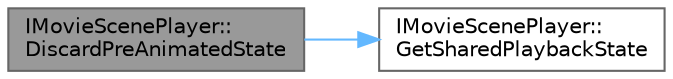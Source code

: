 digraph "IMovieScenePlayer::DiscardPreAnimatedState"
{
 // INTERACTIVE_SVG=YES
 // LATEX_PDF_SIZE
  bgcolor="transparent";
  edge [fontname=Helvetica,fontsize=10,labelfontname=Helvetica,labelfontsize=10];
  node [fontname=Helvetica,fontsize=10,shape=box,height=0.2,width=0.4];
  rankdir="LR";
  Node1 [id="Node000001",label="IMovieScenePlayer::\lDiscardPreAnimatedState",height=0.2,width=0.4,color="gray40", fillcolor="grey60", style="filled", fontcolor="black",tooltip="Discard all pre-animated state without restoring it."];
  Node1 -> Node2 [id="edge1_Node000001_Node000002",color="steelblue1",style="solid",tooltip=" "];
  Node2 [id="Node000002",label="IMovieScenePlayer::\lGetSharedPlaybackState",height=0.2,width=0.4,color="grey40", fillcolor="white", style="filled",URL="$dc/d16/classIMovieScenePlayer.html#a5151aeca852b1e535f734eb1dddf8268",tooltip="Returns the evaluated sequence instance's shared playback state, asserts if there is none."];
}
